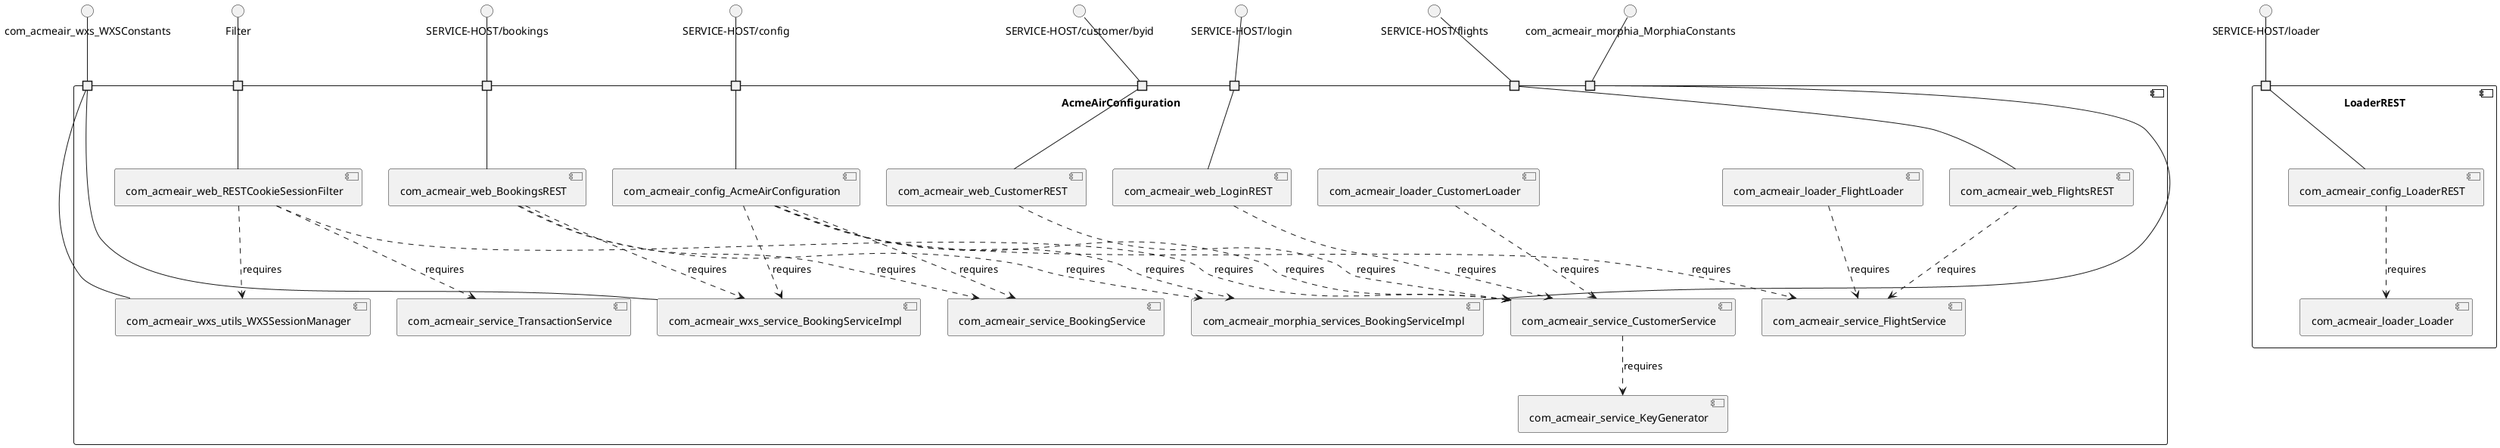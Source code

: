 @startuml
skinparam fixCircleLabelOverlapping true
skinparam componentStyle uml2
component "AcmeAirConfiguration\n\n\n\n\n\n" {
[com_acmeair_wxs_service_BookingServiceImpl]
[com_acmeair_web_CustomerREST]
[com_acmeair_config_AcmeAirConfiguration]
[com_acmeair_wxs_utils_WXSSessionManager]
[com_acmeair_web_BookingsREST]
[com_acmeair_web_FlightsREST]
[com_acmeair_loader_FlightLoader]
[com_acmeair_service_KeyGenerator]
[com_acmeair_service_TransactionService]
[com_acmeair_service_BookingService]
[com_acmeair_service_CustomerService]
[com_acmeair_loader_CustomerLoader]
[com_acmeair_web_LoginREST]
[com_acmeair_web_RESTCookieSessionFilter]
[com_acmeair_service_FlightService]
[com_acmeair_morphia_services_BookingServiceImpl]
portin " " as AcmeAirConfiguration_requires_com_acmeair_wxs_WXSConstants
portin " " as AcmeAirConfiguration_requires_Filter
portin " " as AcmeAirConfiguration_requires_SERVICE_HOST_bookings
portin " " as AcmeAirConfiguration_requires_SERVICE_HOST_config
portin " " as AcmeAirConfiguration_requires_SERVICE_HOST_login
portin " " as AcmeAirConfiguration_requires_com_acmeair_morphia_MorphiaConstants
portin " " as AcmeAirConfiguration_requires_SERVICE_HOST_customer_byid
portin " " as AcmeAirConfiguration_requires_SERVICE_HOST_flights
[com_acmeair_config_AcmeAirConfiguration]..>[com_acmeair_service_BookingService] : requires
[com_acmeair_web_FlightsREST]..>[com_acmeair_service_FlightService] : requires
[com_acmeair_web_RESTCookieSessionFilter]..>[com_acmeair_service_TransactionService] : requires
[com_acmeair_web_RESTCookieSessionFilter]..>[com_acmeair_service_CustomerService] : requires
[com_acmeair_loader_FlightLoader]..>[com_acmeair_service_FlightService] : requires
[com_acmeair_service_CustomerService]..>[com_acmeair_service_KeyGenerator] : requires
[com_acmeair_config_AcmeAirConfiguration]..>[com_acmeair_service_FlightService] : requires
[com_acmeair_config_AcmeAirConfiguration]..>[com_acmeair_wxs_service_BookingServiceImpl] : requires
[com_acmeair_web_BookingsREST]..>[com_acmeair_wxs_service_BookingServiceImpl] : requires
[com_acmeair_loader_CustomerLoader]..>[com_acmeair_service_CustomerService] : requires
[com_acmeair_web_LoginREST]..>[com_acmeair_service_CustomerService] : requires
[com_acmeair_web_BookingsREST]..>[com_acmeair_morphia_services_BookingServiceImpl] : requires
[com_acmeair_config_AcmeAirConfiguration]..>[com_acmeair_service_CustomerService] : requires
[com_acmeair_web_CustomerREST]..>[com_acmeair_service_CustomerService] : requires
[com_acmeair_web_RESTCookieSessionFilter]..>[com_acmeair_wxs_utils_WXSSessionManager] : requires
[com_acmeair_config_AcmeAirConfiguration]..>[com_acmeair_morphia_services_BookingServiceImpl] : requires
[com_acmeair_web_BookingsREST]..>[com_acmeair_service_BookingService] : requires
"AcmeAirConfiguration_requires_SERVICE_HOST_customer_byid"--[com_acmeair_web_CustomerREST]
"AcmeAirConfiguration_requires_SERVICE_HOST_bookings"--[com_acmeair_web_BookingsREST]
"AcmeAirConfiguration_requires_SERVICE_HOST_login"--[com_acmeair_web_LoginREST]
"AcmeAirConfiguration_requires_SERVICE_HOST_flights"--[com_acmeair_web_FlightsREST]
"AcmeAirConfiguration_requires_com_acmeair_wxs_WXSConstants"--[com_acmeair_wxs_service_BookingServiceImpl]
"AcmeAirConfiguration_requires_Filter"--[com_acmeair_web_RESTCookieSessionFilter]
"AcmeAirConfiguration_requires_com_acmeair_morphia_MorphiaConstants"--[com_acmeair_morphia_services_BookingServiceImpl]
"AcmeAirConfiguration_requires_com_acmeair_wxs_WXSConstants"--[com_acmeair_wxs_utils_WXSSessionManager]
"AcmeAirConfiguration_requires_SERVICE_HOST_config"--[com_acmeair_config_AcmeAirConfiguration]
}
interface "Filter" as interface.Filter
interface.Filter--"AcmeAirConfiguration_requires_Filter"
interface "SERVICE-HOST/bookings" as interface.SERVICE_HOST_bookings
interface.SERVICE_HOST_bookings--"AcmeAirConfiguration_requires_SERVICE_HOST_bookings"
interface "SERVICE-HOST/config" as interface.SERVICE_HOST_config
interface.SERVICE_HOST_config--"AcmeAirConfiguration_requires_SERVICE_HOST_config"
interface "SERVICE-HOST/customer/byid" as interface.SERVICE_HOST_customer_byid
interface.SERVICE_HOST_customer_byid--"AcmeAirConfiguration_requires_SERVICE_HOST_customer_byid"
interface "SERVICE-HOST/flights" as interface.SERVICE_HOST_flights
interface.SERVICE_HOST_flights--"AcmeAirConfiguration_requires_SERVICE_HOST_flights"
interface "SERVICE-HOST/login" as interface.SERVICE_HOST_login
interface.SERVICE_HOST_login--"AcmeAirConfiguration_requires_SERVICE_HOST_login"
interface "com_acmeair_morphia_MorphiaConstants" as interface.com_acmeair_morphia_MorphiaConstants
interface.com_acmeair_morphia_MorphiaConstants--"AcmeAirConfiguration_requires_com_acmeair_morphia_MorphiaConstants"
interface "com_acmeair_wxs_WXSConstants" as interface.com_acmeair_wxs_WXSConstants
interface.com_acmeair_wxs_WXSConstants--"AcmeAirConfiguration_requires_com_acmeair_wxs_WXSConstants"
component "LoaderREST\n\n\n\n\n\n" {
[com_acmeair_loader_Loader]
[com_acmeair_config_LoaderREST]
portin " " as LoaderREST_requires_SERVICE_HOST_loader
[com_acmeair_config_LoaderREST]..>[com_acmeair_loader_Loader] : requires
"LoaderREST_requires_SERVICE_HOST_loader"--[com_acmeair_config_LoaderREST]
}
interface "SERVICE-HOST/loader" as interface.SERVICE_HOST_loader
interface.SERVICE_HOST_loader--"LoaderREST_requires_SERVICE_HOST_loader"

@enduml
